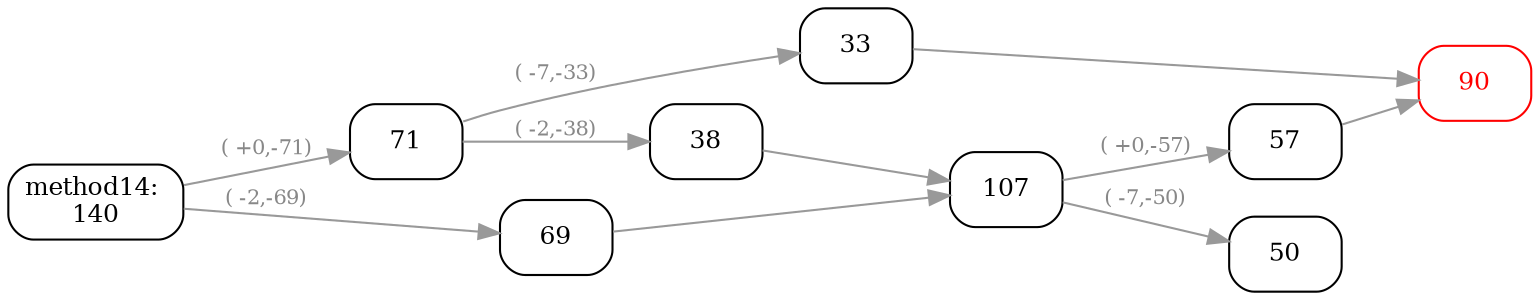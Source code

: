 // comment
digraph method14 {
	graph [rankdir=LR]
	node [color=black fontcolor=black fontsize=12 shape=box style=rounded]
	edge [color="#999999" fontcolor="#888888" fontsize=10]
	"14_00_0" [label="method14: 
140"]
	"14_1_1" [label=71]
	"14_1_2" [label=69]
	"14_00_0" -> "14_1_1" [label="( +0,-71)"]
	"14_00_0" -> "14_1_2" [label="( -2,-69)"]
	"14_2_1" [label=38]
	"14_2_2" [label=33]
	"14_1_1" -> "14_2_1" [label="( -2,-38)"]
	"14_1_1" -> "14_2_2" [label="( -7,-33)"]
	"14_2_3" [label=107]
	"14_2_1" -> "14_2_3"
	"14_1_2" -> "14_2_3"
	"14_3_1" [label=57]
	"14_3_2" [label=50]
	"14_2_3" -> "14_3_1" [label="( +0,-57)"]
	"14_2_3" -> "14_3_2" [label="( -7,-50)"]
	"14_3_3" [label=90 color=red fontcolor=red]
	"14_3_1" -> "14_3_3"
	"14_2_2" -> "14_3_3"
}
